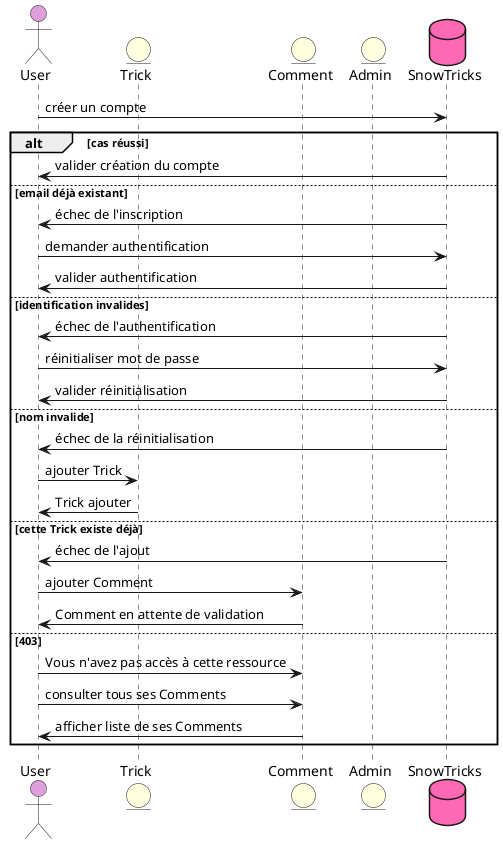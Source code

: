 @startuml UserSequence

skinparam responseCommentBelowArrow true
skinparam SequenceCommentAlignment center

actor User as User #Plum

entity Trick as Trick #LightYellow
entity Comment as Comment #LightYellow
entity Admin as Admin #LightYellow

database SnowTricks as SnowTricks #HotPink

User -> SnowTricks: créer un compte
alt cas réussi
SnowTricks-> User: valider création du compte
else email déjà existant 
SnowTricks-> User: échec de l'inscription

User -> SnowTricks: demander authentification 
SnowTricks-> User: valider authentification 
else identification invalides
SnowTricks-> User: échec de l'authentification

User -> SnowTricks: réinitialiser mot de passe 
SnowTricks-> User: valider réinitialisation 
else nom invalide
SnowTricks-> User: échec de la réinitialisation

User -> Trick: ajouter Trick 
Trick-> User: Trick ajouter 
else cette Trick existe déjà
SnowTricks-> User: échec de l'ajout

User -> Comment: ajouter Comment
Comment -> User: Comment en attente de validation
else 403
User -> Comment: Vous n'avez pas accès à cette ressource

User -> Comment: consulter tous ses Comments
Comment -> User: afficher liste de ses Comments

end
@enduml